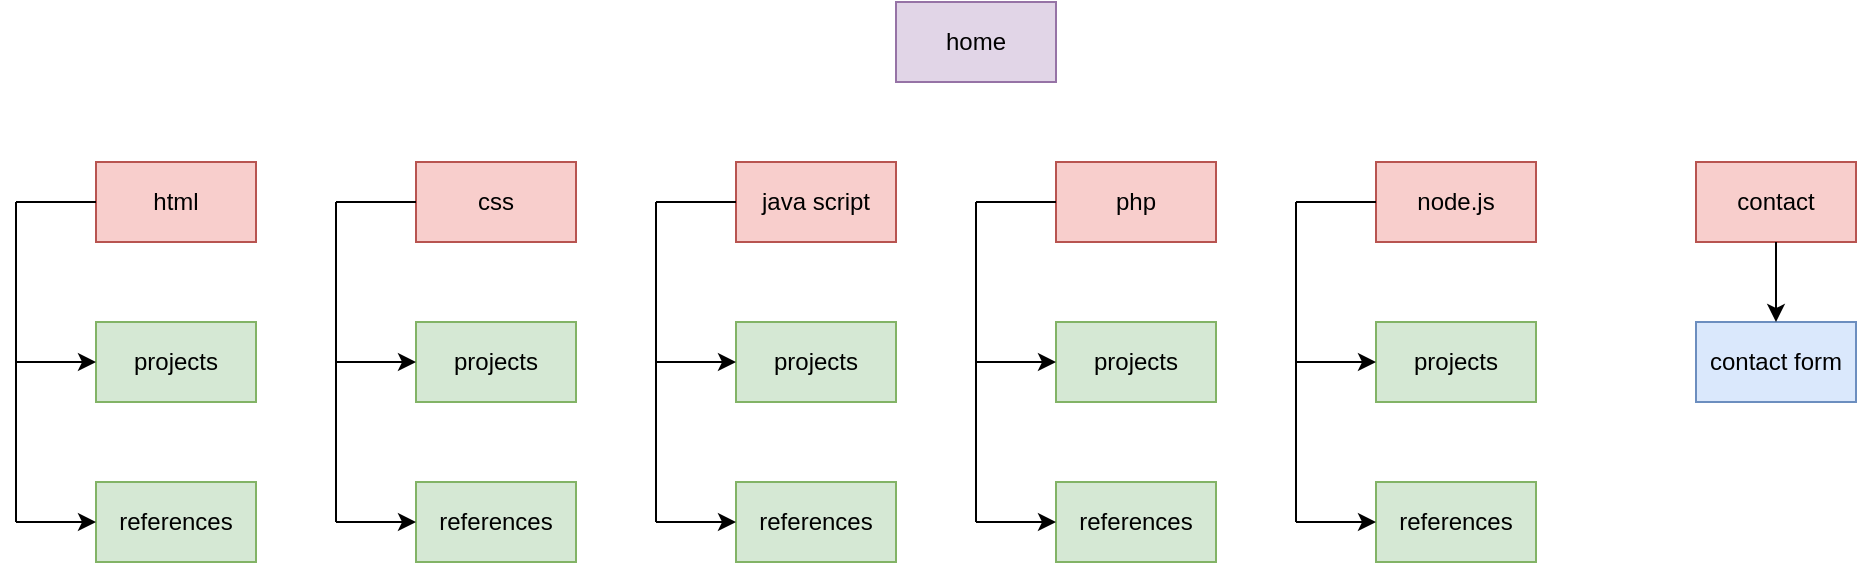 <mxfile version="10.6.0" type="device"><diagram id="g0WhTbzaMb5HWZh8985a" name="Page-1"><mxGraphModel dx="1394" dy="747" grid="1" gridSize="10" guides="1" tooltips="1" connect="1" arrows="1" fold="1" page="1" pageScale="1" pageWidth="1100" pageHeight="850" math="0" shadow="0"><root><mxCell id="0"/><mxCell id="1" parent="0"/><mxCell id="wWsWjvdGRUjgFvE35am2-1" value="home&lt;br&gt;" style="rounded=0;whiteSpace=wrap;html=1;fillColor=#e1d5e7;strokeColor=#9673a6;" vertex="1" parent="1"><mxGeometry x="520" y="40" width="80" height="40" as="geometry"/></mxCell><mxCell id="wWsWjvdGRUjgFvE35am2-8" value="html" style="rounded=0;whiteSpace=wrap;html=1;fillColor=#f8cecc;strokeColor=#b85450;" vertex="1" parent="1"><mxGeometry x="120" y="120" width="80" height="40" as="geometry"/></mxCell><mxCell id="wWsWjvdGRUjgFvE35am2-9" value="css" style="rounded=0;whiteSpace=wrap;html=1;fillColor=#f8cecc;strokeColor=#b85450;" vertex="1" parent="1"><mxGeometry x="280" y="120" width="80" height="40" as="geometry"/></mxCell><mxCell id="wWsWjvdGRUjgFvE35am2-10" value="java script" style="rounded=0;whiteSpace=wrap;html=1;fillColor=#f8cecc;strokeColor=#b85450;" vertex="1" parent="1"><mxGeometry x="440" y="120" width="80" height="40" as="geometry"/></mxCell><mxCell id="wWsWjvdGRUjgFvE35am2-11" value="php" style="rounded=0;whiteSpace=wrap;html=1;fillColor=#f8cecc;strokeColor=#b85450;" vertex="1" parent="1"><mxGeometry x="600" y="120" width="80" height="40" as="geometry"/></mxCell><mxCell id="wWsWjvdGRUjgFvE35am2-12" value="node.js" style="rounded=0;whiteSpace=wrap;html=1;fillColor=#f8cecc;strokeColor=#b85450;" vertex="1" parent="1"><mxGeometry x="760" y="120" width="80" height="40" as="geometry"/></mxCell><mxCell id="wWsWjvdGRUjgFvE35am2-13" value="contact&lt;br&gt;" style="rounded=0;whiteSpace=wrap;html=1;fillColor=#f8cecc;strokeColor=#b85450;" vertex="1" parent="1"><mxGeometry x="920" y="120" width="80" height="40" as="geometry"/></mxCell><mxCell id="wWsWjvdGRUjgFvE35am2-14" value="" style="endArrow=none;html=1;entryX=0;entryY=0.5;entryDx=0;entryDy=0;" edge="1" parent="1" target="wWsWjvdGRUjgFvE35am2-8"><mxGeometry width="50" height="50" relative="1" as="geometry"><mxPoint x="80" y="140" as="sourcePoint"/><mxPoint x="100" y="160" as="targetPoint"/></mxGeometry></mxCell><mxCell id="wWsWjvdGRUjgFvE35am2-16" value="" style="endArrow=none;html=1;entryX=0;entryY=0.5;entryDx=0;entryDy=0;" edge="1" parent="1" target="wWsWjvdGRUjgFvE35am2-9"><mxGeometry width="50" height="50" relative="1" as="geometry"><mxPoint x="240" y="140" as="sourcePoint"/><mxPoint x="130" y="180" as="targetPoint"/></mxGeometry></mxCell><mxCell id="wWsWjvdGRUjgFvE35am2-17" value="" style="endArrow=none;html=1;entryX=0;entryY=0.5;entryDx=0;entryDy=0;" edge="1" parent="1" target="wWsWjvdGRUjgFvE35am2-10"><mxGeometry width="50" height="50" relative="1" as="geometry"><mxPoint x="400" y="140" as="sourcePoint"/><mxPoint x="130" y="180" as="targetPoint"/></mxGeometry></mxCell><mxCell id="wWsWjvdGRUjgFvE35am2-19" value="" style="endArrow=none;html=1;entryX=0;entryY=0.5;entryDx=0;entryDy=0;" edge="1" parent="1" target="wWsWjvdGRUjgFvE35am2-11"><mxGeometry width="50" height="50" relative="1" as="geometry"><mxPoint x="560" y="140" as="sourcePoint"/><mxPoint x="130" y="180" as="targetPoint"/></mxGeometry></mxCell><mxCell id="wWsWjvdGRUjgFvE35am2-20" value="" style="endArrow=none;html=1;entryX=0;entryY=0.5;entryDx=0;entryDy=0;" edge="1" parent="1" target="wWsWjvdGRUjgFvE35am2-12"><mxGeometry width="50" height="50" relative="1" as="geometry"><mxPoint x="720" y="140" as="sourcePoint"/><mxPoint x="130" y="180" as="targetPoint"/></mxGeometry></mxCell><mxCell id="wWsWjvdGRUjgFvE35am2-22" value="" style="endArrow=none;html=1;" edge="1" parent="1"><mxGeometry width="50" height="50" relative="1" as="geometry"><mxPoint x="80" y="220" as="sourcePoint"/><mxPoint x="80" y="140" as="targetPoint"/></mxGeometry></mxCell><mxCell id="wWsWjvdGRUjgFvE35am2-23" value="projects" style="rounded=0;whiteSpace=wrap;html=1;fillColor=#d5e8d4;strokeColor=#82b366;" vertex="1" parent="1"><mxGeometry x="120" y="200" width="80" height="40" as="geometry"/></mxCell><mxCell id="wWsWjvdGRUjgFvE35am2-24" value="references" style="rounded=0;whiteSpace=wrap;html=1;fillColor=#d5e8d4;strokeColor=#82b366;" vertex="1" parent="1"><mxGeometry x="120" y="280" width="80" height="40" as="geometry"/></mxCell><mxCell id="wWsWjvdGRUjgFvE35am2-25" value="projects" style="rounded=0;whiteSpace=wrap;html=1;fillColor=#d5e8d4;strokeColor=#82b366;" vertex="1" parent="1"><mxGeometry x="280" y="200" width="80" height="40" as="geometry"/></mxCell><mxCell id="wWsWjvdGRUjgFvE35am2-26" value="references" style="rounded=0;whiteSpace=wrap;html=1;fillColor=#d5e8d4;strokeColor=#82b366;" vertex="1" parent="1"><mxGeometry x="280" y="280" width="80" height="40" as="geometry"/></mxCell><mxCell id="wWsWjvdGRUjgFvE35am2-27" value="projects" style="rounded=0;whiteSpace=wrap;html=1;fillColor=#d5e8d4;strokeColor=#82b366;" vertex="1" parent="1"><mxGeometry x="440" y="200" width="80" height="40" as="geometry"/></mxCell><mxCell id="wWsWjvdGRUjgFvE35am2-28" value="references" style="rounded=0;whiteSpace=wrap;html=1;fillColor=#d5e8d4;strokeColor=#82b366;" vertex="1" parent="1"><mxGeometry x="440" y="280" width="80" height="40" as="geometry"/></mxCell><mxCell id="wWsWjvdGRUjgFvE35am2-29" value="projects" style="rounded=0;whiteSpace=wrap;html=1;fillColor=#d5e8d4;strokeColor=#82b366;" vertex="1" parent="1"><mxGeometry x="600" y="200" width="80" height="40" as="geometry"/></mxCell><mxCell id="wWsWjvdGRUjgFvE35am2-30" value="references" style="rounded=0;whiteSpace=wrap;html=1;fillColor=#d5e8d4;strokeColor=#82b366;" vertex="1" parent="1"><mxGeometry x="600" y="280" width="80" height="40" as="geometry"/></mxCell><mxCell id="wWsWjvdGRUjgFvE35am2-31" value="projects" style="rounded=0;whiteSpace=wrap;html=1;fillColor=#d5e8d4;strokeColor=#82b366;" vertex="1" parent="1"><mxGeometry x="760" y="200" width="80" height="40" as="geometry"/></mxCell><mxCell id="wWsWjvdGRUjgFvE35am2-32" value="references" style="rounded=0;whiteSpace=wrap;html=1;fillColor=#d5e8d4;strokeColor=#82b366;" vertex="1" parent="1"><mxGeometry x="760" y="280" width="80" height="40" as="geometry"/></mxCell><mxCell id="wWsWjvdGRUjgFvE35am2-33" value="contact form" style="rounded=0;whiteSpace=wrap;html=1;fillColor=#dae8fc;strokeColor=#6c8ebf;" vertex="1" parent="1"><mxGeometry x="920" y="200" width="80" height="40" as="geometry"/></mxCell><mxCell id="wWsWjvdGRUjgFvE35am2-35" value="" style="endArrow=classic;html=1;entryX=0;entryY=0.5;entryDx=0;entryDy=0;" edge="1" parent="1" target="wWsWjvdGRUjgFvE35am2-23"><mxGeometry width="50" height="50" relative="1" as="geometry"><mxPoint x="80" y="220" as="sourcePoint"/><mxPoint x="130" y="340" as="targetPoint"/></mxGeometry></mxCell><mxCell id="wWsWjvdGRUjgFvE35am2-36" value="" style="endArrow=none;html=1;" edge="1" parent="1"><mxGeometry width="50" height="50" relative="1" as="geometry"><mxPoint x="80" y="300" as="sourcePoint"/><mxPoint x="80" y="220" as="targetPoint"/></mxGeometry></mxCell><mxCell id="wWsWjvdGRUjgFvE35am2-37" value="" style="endArrow=classic;html=1;entryX=0;entryY=0.5;entryDx=0;entryDy=0;" edge="1" parent="1" target="wWsWjvdGRUjgFvE35am2-24"><mxGeometry width="50" height="50" relative="1" as="geometry"><mxPoint x="80" y="300" as="sourcePoint"/><mxPoint x="120" y="340" as="targetPoint"/></mxGeometry></mxCell><mxCell id="wWsWjvdGRUjgFvE35am2-39" value="" style="endArrow=none;html=1;" edge="1" parent="1"><mxGeometry width="50" height="50" relative="1" as="geometry"><mxPoint x="240" y="300" as="sourcePoint"/><mxPoint x="240" y="140" as="targetPoint"/></mxGeometry></mxCell><mxCell id="wWsWjvdGRUjgFvE35am2-40" value="" style="endArrow=none;html=1;" edge="1" parent="1"><mxGeometry width="50" height="50" relative="1" as="geometry"><mxPoint x="400" y="300" as="sourcePoint"/><mxPoint x="400" y="140" as="targetPoint"/></mxGeometry></mxCell><mxCell id="wWsWjvdGRUjgFvE35am2-41" value="" style="endArrow=none;html=1;" edge="1" parent="1"><mxGeometry width="50" height="50" relative="1" as="geometry"><mxPoint x="560" y="300" as="sourcePoint"/><mxPoint x="560" y="140" as="targetPoint"/></mxGeometry></mxCell><mxCell id="wWsWjvdGRUjgFvE35am2-42" value="" style="endArrow=none;html=1;" edge="1" parent="1"><mxGeometry width="50" height="50" relative="1" as="geometry"><mxPoint x="720" y="300" as="sourcePoint"/><mxPoint x="720" y="140" as="targetPoint"/></mxGeometry></mxCell><mxCell id="wWsWjvdGRUjgFvE35am2-43" value="" style="endArrow=classic;html=1;entryX=0;entryY=0.5;entryDx=0;entryDy=0;" edge="1" parent="1" target="wWsWjvdGRUjgFvE35am2-25"><mxGeometry width="50" height="50" relative="1" as="geometry"><mxPoint x="240" y="220" as="sourcePoint"/><mxPoint x="120" y="340" as="targetPoint"/></mxGeometry></mxCell><mxCell id="wWsWjvdGRUjgFvE35am2-44" value="" style="endArrow=classic;html=1;entryX=0;entryY=0.5;entryDx=0;entryDy=0;" edge="1" parent="1" target="wWsWjvdGRUjgFvE35am2-26"><mxGeometry width="50" height="50" relative="1" as="geometry"><mxPoint x="240" y="300" as="sourcePoint"/><mxPoint x="120" y="340" as="targetPoint"/></mxGeometry></mxCell><mxCell id="wWsWjvdGRUjgFvE35am2-45" value="" style="endArrow=classic;html=1;entryX=0;entryY=0.5;entryDx=0;entryDy=0;" edge="1" parent="1" target="wWsWjvdGRUjgFvE35am2-27"><mxGeometry width="50" height="50" relative="1" as="geometry"><mxPoint x="400" y="220" as="sourcePoint"/><mxPoint x="120" y="340" as="targetPoint"/></mxGeometry></mxCell><mxCell id="wWsWjvdGRUjgFvE35am2-46" value="" style="endArrow=classic;html=1;entryX=0;entryY=0.5;entryDx=0;entryDy=0;" edge="1" parent="1" target="wWsWjvdGRUjgFvE35am2-28"><mxGeometry width="50" height="50" relative="1" as="geometry"><mxPoint x="400" y="300" as="sourcePoint"/><mxPoint x="120" y="340" as="targetPoint"/></mxGeometry></mxCell><mxCell id="wWsWjvdGRUjgFvE35am2-47" value="" style="endArrow=classic;html=1;entryX=0.5;entryY=0;entryDx=0;entryDy=0;exitX=0.5;exitY=1;exitDx=0;exitDy=0;" edge="1" parent="1" source="wWsWjvdGRUjgFvE35am2-13" target="wWsWjvdGRUjgFvE35am2-33"><mxGeometry width="50" height="50" relative="1" as="geometry"><mxPoint x="70" y="390" as="sourcePoint"/><mxPoint x="120" y="340" as="targetPoint"/></mxGeometry></mxCell><mxCell id="wWsWjvdGRUjgFvE35am2-48" value="" style="endArrow=classic;html=1;entryX=0;entryY=0.5;entryDx=0;entryDy=0;" edge="1" parent="1" target="wWsWjvdGRUjgFvE35am2-29"><mxGeometry width="50" height="50" relative="1" as="geometry"><mxPoint x="560" y="220" as="sourcePoint"/><mxPoint x="120" y="340" as="targetPoint"/></mxGeometry></mxCell><mxCell id="wWsWjvdGRUjgFvE35am2-49" value="" style="endArrow=classic;html=1;entryX=0;entryY=0.5;entryDx=0;entryDy=0;" edge="1" parent="1" target="wWsWjvdGRUjgFvE35am2-30"><mxGeometry width="50" height="50" relative="1" as="geometry"><mxPoint x="560" y="300" as="sourcePoint"/><mxPoint x="120" y="340" as="targetPoint"/></mxGeometry></mxCell><mxCell id="wWsWjvdGRUjgFvE35am2-50" value="" style="endArrow=classic;html=1;entryX=0;entryY=0.5;entryDx=0;entryDy=0;" edge="1" parent="1" target="wWsWjvdGRUjgFvE35am2-31"><mxGeometry width="50" height="50" relative="1" as="geometry"><mxPoint x="720" y="220" as="sourcePoint"/><mxPoint x="120" y="340" as="targetPoint"/></mxGeometry></mxCell><mxCell id="wWsWjvdGRUjgFvE35am2-51" value="" style="endArrow=classic;html=1;entryX=0;entryY=0.5;entryDx=0;entryDy=0;" edge="1" parent="1" target="wWsWjvdGRUjgFvE35am2-32"><mxGeometry width="50" height="50" relative="1" as="geometry"><mxPoint x="720" y="300" as="sourcePoint"/><mxPoint x="120" y="340" as="targetPoint"/></mxGeometry></mxCell></root></mxGraphModel></diagram></mxfile>
